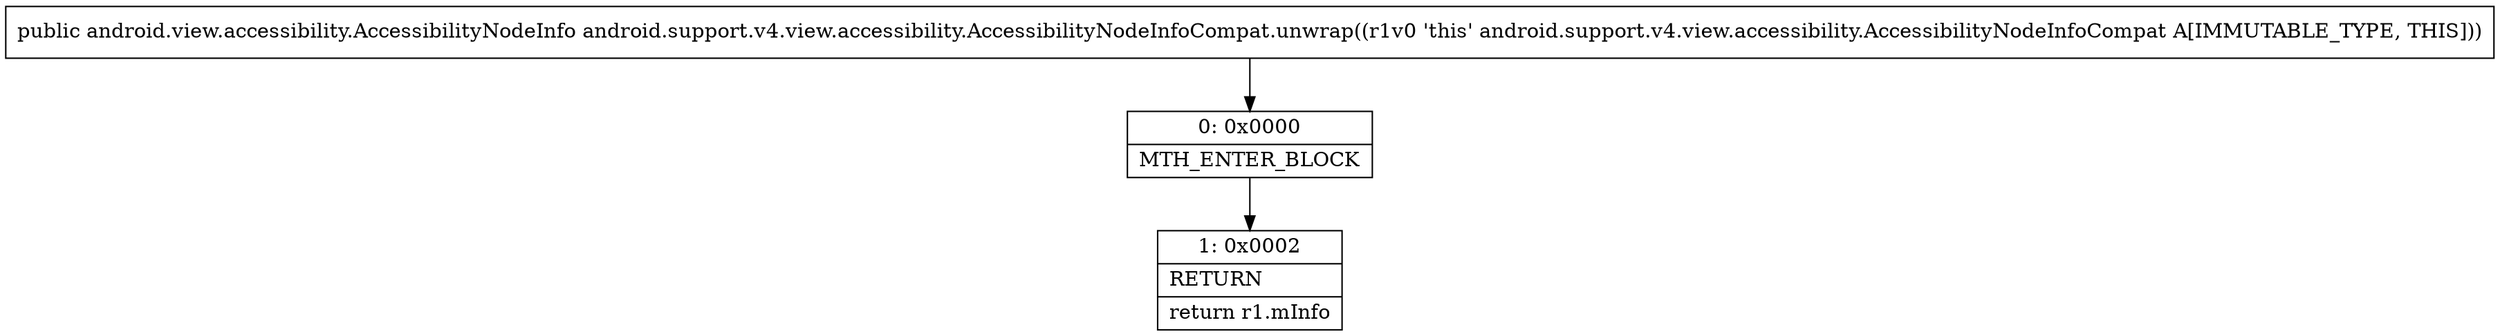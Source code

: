 digraph "CFG forandroid.support.v4.view.accessibility.AccessibilityNodeInfoCompat.unwrap()Landroid\/view\/accessibility\/AccessibilityNodeInfo;" {
Node_0 [shape=record,label="{0\:\ 0x0000|MTH_ENTER_BLOCK\l}"];
Node_1 [shape=record,label="{1\:\ 0x0002|RETURN\l|return r1.mInfo\l}"];
MethodNode[shape=record,label="{public android.view.accessibility.AccessibilityNodeInfo android.support.v4.view.accessibility.AccessibilityNodeInfoCompat.unwrap((r1v0 'this' android.support.v4.view.accessibility.AccessibilityNodeInfoCompat A[IMMUTABLE_TYPE, THIS])) }"];
MethodNode -> Node_0;
Node_0 -> Node_1;
}

